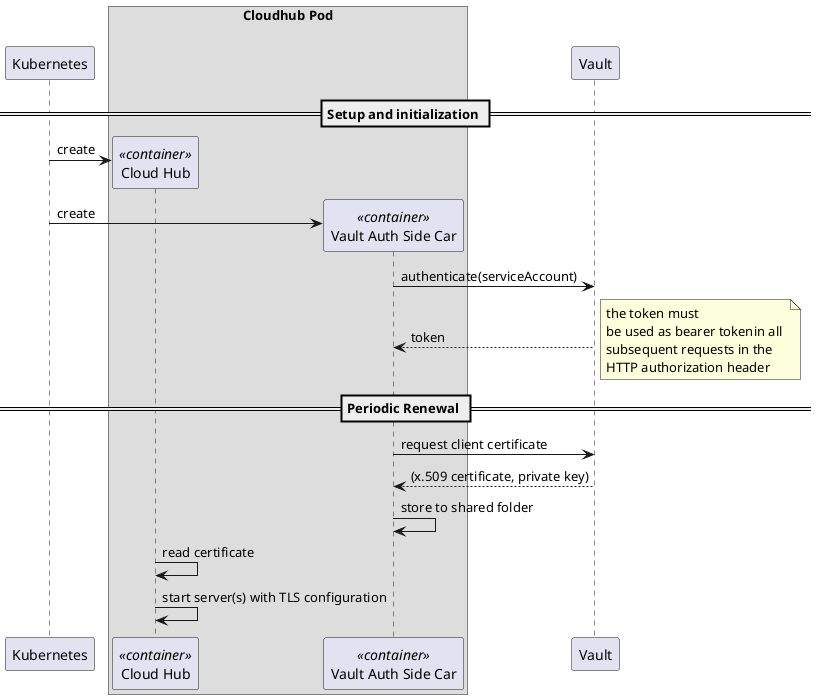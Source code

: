 @startuml

participant Kubernetes as k8s
box "Cloudhub Pod"
participant "Cloud Hub" as cloudhub <<container>>
participant "Vault Auth Side Car" as sidecar <<container>>
end box
participant Vault as vault


== Setup and initialization ==
create cloudhub
k8s -> cloudhub : create

create sidecar
k8s -> sidecar : create

sidecar -> vault : authenticate(serviceAccount)
return token

note right 
the token must 
be used as bearer tokenin all 
subsequent requests in the 
HTTP authorization header
end note

== Periodic Renewal ==

sidecar -> vault : request client certificate
return (x.509 certificate, private key)
sidecar -> sidecar : store to shared folder

cloudhub -> cloudhub : read certificate
cloudhub -> cloudhub : start server(s) with TLS configuration

@enduml